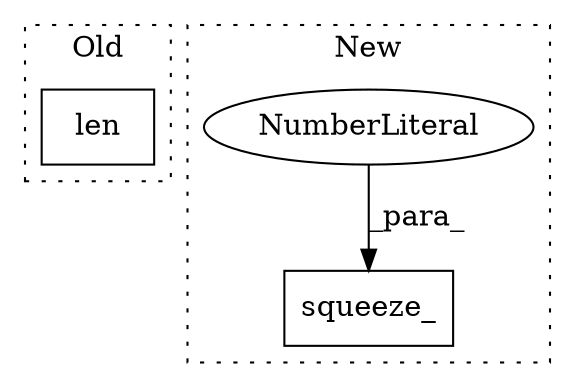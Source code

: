 digraph G {
subgraph cluster0 {
1 [label="len" a="32" s="2772,2794" l="4,1" shape="box"];
label = "Old";
style="dotted";
}
subgraph cluster1 {
2 [label="squeeze_" a="32" s="2787,2797" l="9,1" shape="box"];
3 [label="NumberLiteral" a="34" s="2796" l="1" shape="ellipse"];
label = "New";
style="dotted";
}
3 -> 2 [label="_para_"];
}